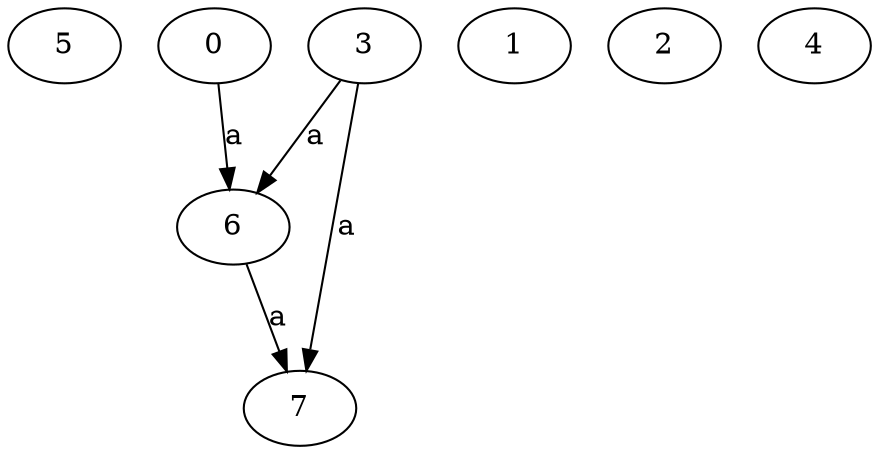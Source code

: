 strict digraph  {
5;
0;
6;
1;
2;
3;
7;
4;
0 -> 6  [label=a];
6 -> 7  [label=a];
3 -> 6  [label=a];
3 -> 7  [label=a];
}
